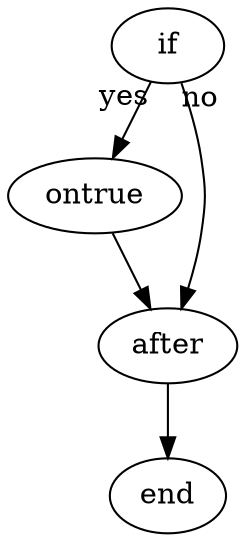 digraph if {
if[myfirst="1"]
if->ontrue [taillabel="yes"];
ontrue->after;
if->after [taillabel="no"];


after-> end;
}